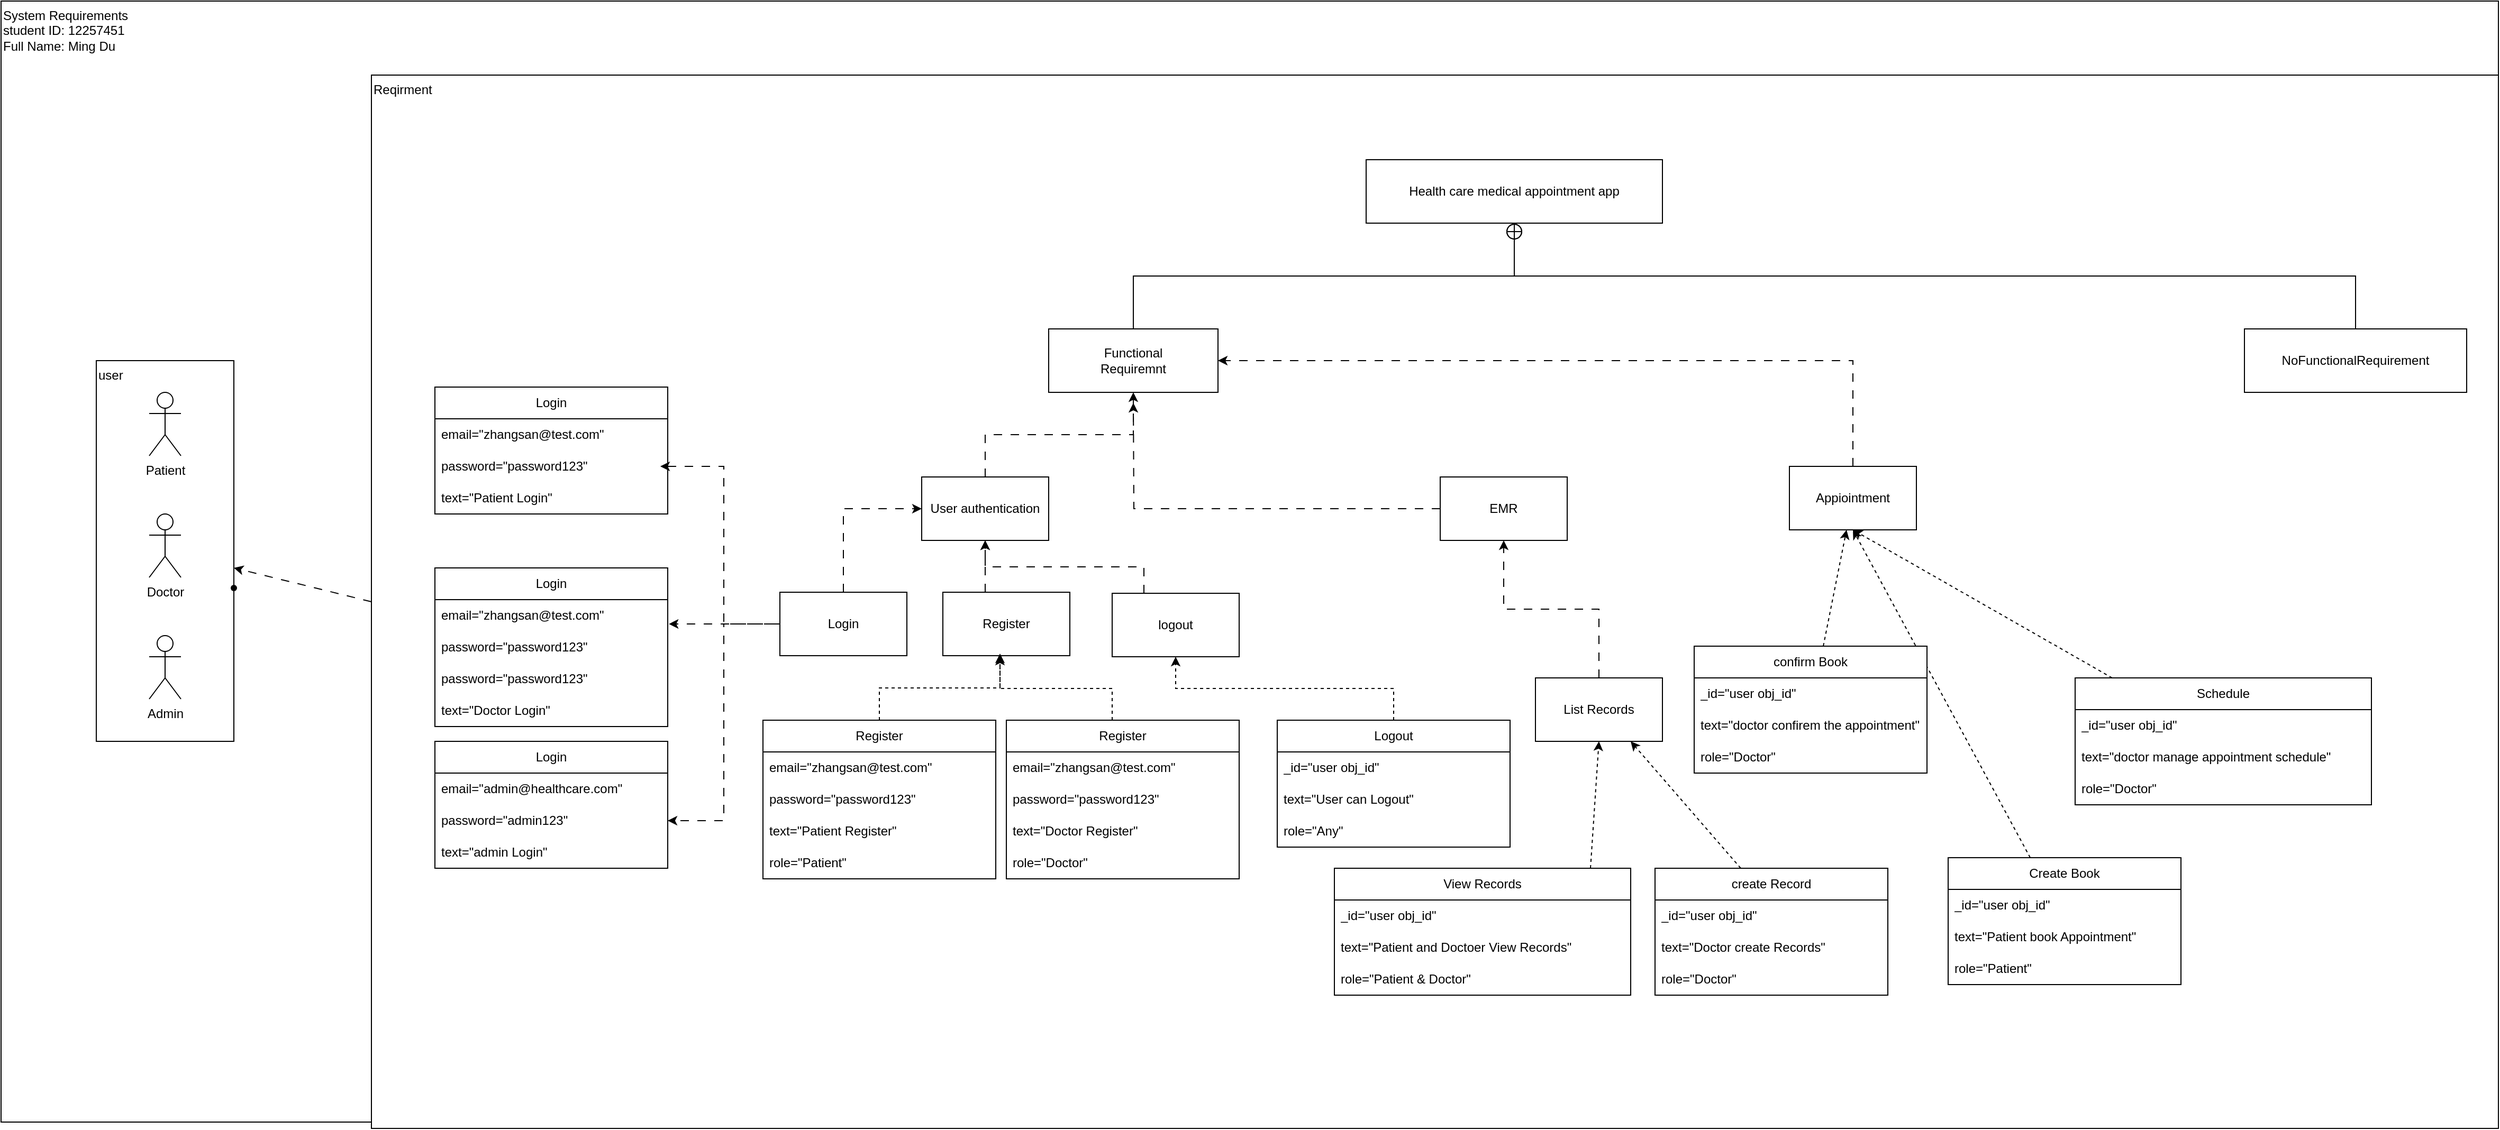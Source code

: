 <mxfile version="28.1.0">
  <diagram name="第 1 页" id="KoxTpMStnMyH8HbiyzHs">
    <mxGraphModel dx="3250" dy="404" grid="1" gridSize="10" guides="1" tooltips="1" connect="1" arrows="1" fold="1" page="1" pageScale="1" pageWidth="827" pageHeight="1169" math="0" shadow="0">
      <root>
        <mxCell id="0" />
        <mxCell id="1" parent="0" />
        <mxCell id="tNenhYJymL2OWkg5pqDK-165" value="" style="group" vertex="1" connectable="0" parent="1">
          <mxGeometry x="-2460" y="20" width="2360" height="1066" as="geometry" />
        </mxCell>
        <mxCell id="tNenhYJymL2OWkg5pqDK-164" value="System Requirements&lt;br&gt;student ID: 12257451&lt;div&gt;Full Name: Ming Du&lt;/div&gt;" style="rounded=0;whiteSpace=wrap;html=1;align=left;verticalAlign=top;" vertex="1" parent="tNenhYJymL2OWkg5pqDK-165">
          <mxGeometry width="2360" height="1060" as="geometry" />
        </mxCell>
        <mxCell id="tNenhYJymL2OWkg5pqDK-162" style="edgeStyle=none;rounded=0;orthogonalLoop=1;jettySize=auto;html=1;exitX=0;exitY=0.5;exitDx=0;exitDy=0;dashed=1;dashPattern=8 8;" edge="1" parent="tNenhYJymL2OWkg5pqDK-165" source="tNenhYJymL2OWkg5pqDK-161" target="tNenhYJymL2OWkg5pqDK-24">
          <mxGeometry relative="1" as="geometry" />
        </mxCell>
        <mxCell id="tNenhYJymL2OWkg5pqDK-161" value="Reqirment" style="rounded=0;whiteSpace=wrap;html=1;align=left;verticalAlign=top;" vertex="1" parent="tNenhYJymL2OWkg5pqDK-165">
          <mxGeometry x="350" y="70" width="2010" height="996" as="geometry" />
        </mxCell>
        <mxCell id="tNenhYJymL2OWkg5pqDK-91" style="edgeStyle=orthogonalEdgeStyle;rounded=0;orthogonalLoop=1;jettySize=auto;html=1;exitX=0.5;exitY=1;exitDx=0;exitDy=0;startArrow=circlePlus;startFill=0;endArrow=none;endFill=0;" edge="1" parent="tNenhYJymL2OWkg5pqDK-165" source="tNenhYJymL2OWkg5pqDK-16" target="tNenhYJymL2OWkg5pqDK-17">
          <mxGeometry relative="1" as="geometry" />
        </mxCell>
        <mxCell id="tNenhYJymL2OWkg5pqDK-92" style="edgeStyle=orthogonalEdgeStyle;rounded=0;orthogonalLoop=1;jettySize=auto;html=1;exitX=0.5;exitY=1;exitDx=0;exitDy=0;entryX=0.5;entryY=0;entryDx=0;entryDy=0;startArrow=circlePlus;startFill=0;endArrow=none;endFill=0;" edge="1" parent="tNenhYJymL2OWkg5pqDK-165" source="tNenhYJymL2OWkg5pqDK-16" target="tNenhYJymL2OWkg5pqDK-18">
          <mxGeometry relative="1" as="geometry" />
        </mxCell>
        <mxCell id="tNenhYJymL2OWkg5pqDK-16" value="Health care medical appointment app" style="rounded=0;whiteSpace=wrap;html=1;" vertex="1" parent="tNenhYJymL2OWkg5pqDK-165">
          <mxGeometry x="1290" y="150" width="280" height="60" as="geometry" />
        </mxCell>
        <mxCell id="tNenhYJymL2OWkg5pqDK-17" value="Functional&lt;br&gt;Requiremnt" style="rounded=0;whiteSpace=wrap;html=1;" vertex="1" parent="tNenhYJymL2OWkg5pqDK-165">
          <mxGeometry x="990" y="310" width="160" height="60" as="geometry" />
        </mxCell>
        <mxCell id="tNenhYJymL2OWkg5pqDK-18" value="NoFunctionalRequirement" style="rounded=0;whiteSpace=wrap;html=1;" vertex="1" parent="tNenhYJymL2OWkg5pqDK-165">
          <mxGeometry x="2120" y="310" width="210" height="60" as="geometry" />
        </mxCell>
        <mxCell id="tNenhYJymL2OWkg5pqDK-93" style="edgeStyle=orthogonalEdgeStyle;rounded=0;orthogonalLoop=1;jettySize=auto;html=1;exitX=0.5;exitY=0;exitDx=0;exitDy=0;entryX=0.5;entryY=1;entryDx=0;entryDy=0;dashed=1;dashPattern=8 8;" edge="1" parent="tNenhYJymL2OWkg5pqDK-165" source="tNenhYJymL2OWkg5pqDK-23" target="tNenhYJymL2OWkg5pqDK-17">
          <mxGeometry relative="1" as="geometry" />
        </mxCell>
        <mxCell id="tNenhYJymL2OWkg5pqDK-23" value="User authentication" style="rounded=0;whiteSpace=wrap;html=1;" vertex="1" parent="tNenhYJymL2OWkg5pqDK-165">
          <mxGeometry x="870" y="450" width="120" height="60" as="geometry" />
        </mxCell>
        <mxCell id="tNenhYJymL2OWkg5pqDK-25" value="" style="group" vertex="1" connectable="0" parent="tNenhYJymL2OWkg5pqDK-165">
          <mxGeometry x="90" y="340" width="140" height="360" as="geometry" />
        </mxCell>
        <mxCell id="tNenhYJymL2OWkg5pqDK-24" value="user" style="rounded=0;whiteSpace=wrap;html=1;align=left;verticalAlign=top;" vertex="1" parent="tNenhYJymL2OWkg5pqDK-25">
          <mxGeometry width="130" height="360" as="geometry" />
        </mxCell>
        <mxCell id="tNenhYJymL2OWkg5pqDK-19" value="Patient" style="shape=umlActor;verticalLabelPosition=bottom;verticalAlign=top;html=1;outlineConnect=0;noLabel=0;" vertex="1" parent="tNenhYJymL2OWkg5pqDK-25">
          <mxGeometry x="50" y="30" width="30" height="60" as="geometry" />
        </mxCell>
        <mxCell id="tNenhYJymL2OWkg5pqDK-20" value="Doctor" style="shape=umlActor;verticalLabelPosition=bottom;verticalAlign=top;html=1;outlineConnect=0;" vertex="1" parent="tNenhYJymL2OWkg5pqDK-25">
          <mxGeometry x="50" y="145" width="30" height="60" as="geometry" />
        </mxCell>
        <mxCell id="tNenhYJymL2OWkg5pqDK-22" value="Admin" style="shape=umlActor;verticalLabelPosition=bottom;verticalAlign=top;html=1;outlineConnect=0;" vertex="1" parent="tNenhYJymL2OWkg5pqDK-25">
          <mxGeometry x="50" y="260" width="30" height="60" as="geometry" />
        </mxCell>
        <mxCell id="tNenhYJymL2OWkg5pqDK-155" value="" style="shape=waypoint;sketch=0;size=6;pointerEvents=1;points=[];fillColor=default;resizable=0;rotatable=0;perimeter=centerPerimeter;snapToPoint=1;fontStyle=0;startSize=30;horizontal=1;" vertex="1" parent="tNenhYJymL2OWkg5pqDK-25">
          <mxGeometry x="120" y="205" width="20" height="20" as="geometry" />
        </mxCell>
        <mxCell id="tNenhYJymL2OWkg5pqDK-82" value="" style="edgeStyle=orthogonalEdgeStyle;rounded=0;orthogonalLoop=1;jettySize=auto;html=1;dashed=1;dashPattern=8 8;" edge="1" parent="tNenhYJymL2OWkg5pqDK-165" source="tNenhYJymL2OWkg5pqDK-26" target="tNenhYJymL2OWkg5pqDK-23">
          <mxGeometry relative="1" as="geometry">
            <Array as="points">
              <mxPoint x="930" y="530" />
              <mxPoint x="930" y="530" />
            </Array>
          </mxGeometry>
        </mxCell>
        <mxCell id="tNenhYJymL2OWkg5pqDK-26" value="Register" style="rounded=0;whiteSpace=wrap;html=1;" vertex="1" parent="tNenhYJymL2OWkg5pqDK-165">
          <mxGeometry x="890" y="559" width="120" height="60" as="geometry" />
        </mxCell>
        <mxCell id="tNenhYJymL2OWkg5pqDK-57" style="edgeStyle=orthogonalEdgeStyle;rounded=0;orthogonalLoop=1;jettySize=auto;html=1;entryX=1.005;entryY=0.767;entryDx=0;entryDy=0;entryPerimeter=0;dashed=1;dashPattern=8 8;" edge="1" parent="tNenhYJymL2OWkg5pqDK-165" source="tNenhYJymL2OWkg5pqDK-27" target="tNenhYJymL2OWkg5pqDK-43">
          <mxGeometry relative="1" as="geometry">
            <mxPoint x="650" y="589" as="targetPoint" />
          </mxGeometry>
        </mxCell>
        <mxCell id="tNenhYJymL2OWkg5pqDK-58" style="edgeStyle=orthogonalEdgeStyle;rounded=0;orthogonalLoop=1;jettySize=auto;html=1;exitX=0;exitY=0.5;exitDx=0;exitDy=0;entryX=1;entryY=0.5;entryDx=0;entryDy=0;dashed=1;dashPattern=8 8;" edge="1" parent="tNenhYJymL2OWkg5pqDK-165" source="tNenhYJymL2OWkg5pqDK-27" target="tNenhYJymL2OWkg5pqDK-40">
          <mxGeometry relative="1" as="geometry">
            <mxPoint x="720" y="620" as="targetPoint" />
          </mxGeometry>
        </mxCell>
        <mxCell id="tNenhYJymL2OWkg5pqDK-59" style="edgeStyle=orthogonalEdgeStyle;rounded=0;orthogonalLoop=1;jettySize=auto;html=1;entryX=1;entryY=0.5;entryDx=0;entryDy=0;dashed=1;dashPattern=8 8;" edge="1" parent="tNenhYJymL2OWkg5pqDK-165">
          <mxGeometry relative="1" as="geometry">
            <mxPoint x="623" y="440" as="targetPoint" />
            <mxPoint x="729" y="589" as="sourcePoint" />
            <Array as="points">
              <mxPoint x="683" y="589" />
              <mxPoint x="683" y="440" />
            </Array>
          </mxGeometry>
        </mxCell>
        <mxCell id="tNenhYJymL2OWkg5pqDK-84" style="edgeStyle=orthogonalEdgeStyle;rounded=0;orthogonalLoop=1;jettySize=auto;html=1;entryX=0;entryY=0.5;entryDx=0;entryDy=0;exitX=0.5;exitY=0;exitDx=0;exitDy=0;dashed=1;dashPattern=8 8;" edge="1" parent="tNenhYJymL2OWkg5pqDK-165" source="tNenhYJymL2OWkg5pqDK-27" target="tNenhYJymL2OWkg5pqDK-23">
          <mxGeometry relative="1" as="geometry">
            <Array as="points">
              <mxPoint x="796" y="480" />
            </Array>
          </mxGeometry>
        </mxCell>
        <mxCell id="tNenhYJymL2OWkg5pqDK-27" value="Login" style="rounded=0;whiteSpace=wrap;html=1;" vertex="1" parent="tNenhYJymL2OWkg5pqDK-165">
          <mxGeometry x="736" y="559" width="120" height="60" as="geometry" />
        </mxCell>
        <mxCell id="tNenhYJymL2OWkg5pqDK-88" style="edgeStyle=orthogonalEdgeStyle;rounded=0;orthogonalLoop=1;jettySize=auto;html=1;entryX=0.5;entryY=1;entryDx=0;entryDy=0;dashed=1;dashPattern=8 8;" edge="1" parent="tNenhYJymL2OWkg5pqDK-165" source="tNenhYJymL2OWkg5pqDK-29" target="tNenhYJymL2OWkg5pqDK-35">
          <mxGeometry relative="1" as="geometry">
            <mxPoint x="1260" y="510" as="targetPoint" />
          </mxGeometry>
        </mxCell>
        <mxCell id="tNenhYJymL2OWkg5pqDK-29" value="List Records" style="rounded=0;whiteSpace=wrap;html=1;" vertex="1" parent="tNenhYJymL2OWkg5pqDK-165">
          <mxGeometry x="1450" y="640" width="120" height="60" as="geometry" />
        </mxCell>
        <mxCell id="tNenhYJymL2OWkg5pqDK-86" style="edgeStyle=orthogonalEdgeStyle;rounded=0;orthogonalLoop=1;jettySize=auto;html=1;exitX=0.25;exitY=0;exitDx=0;exitDy=0;entryX=0.5;entryY=1;entryDx=0;entryDy=0;dashed=1;dashPattern=8 8;" edge="1" parent="tNenhYJymL2OWkg5pqDK-165" source="tNenhYJymL2OWkg5pqDK-30" target="tNenhYJymL2OWkg5pqDK-23">
          <mxGeometry relative="1" as="geometry" />
        </mxCell>
        <mxCell id="tNenhYJymL2OWkg5pqDK-30" value="logout" style="rounded=0;whiteSpace=wrap;html=1;" vertex="1" parent="tNenhYJymL2OWkg5pqDK-165">
          <mxGeometry x="1050" y="560" width="120" height="60" as="geometry" />
        </mxCell>
        <mxCell id="tNenhYJymL2OWkg5pqDK-31" value="Login" style="swimlane;fontStyle=0;childLayout=stackLayout;horizontal=1;startSize=30;horizontalStack=0;resizeParent=1;resizeParentMax=0;resizeLast=0;collapsible=1;marginBottom=0;whiteSpace=wrap;html=1;" vertex="1" parent="tNenhYJymL2OWkg5pqDK-165">
          <mxGeometry x="410" y="365" width="220" height="120" as="geometry" />
        </mxCell>
        <mxCell id="tNenhYJymL2OWkg5pqDK-32" value="email=&quot;zhangsan@test.com&quot;" style="text;strokeColor=none;fillColor=none;align=left;verticalAlign=middle;spacingLeft=4;spacingRight=4;overflow=hidden;points=[[0,0.5],[1,0.5]];portConstraint=eastwest;rotatable=0;whiteSpace=wrap;html=1;" vertex="1" parent="tNenhYJymL2OWkg5pqDK-31">
          <mxGeometry y="30" width="220" height="30" as="geometry" />
        </mxCell>
        <mxCell id="tNenhYJymL2OWkg5pqDK-49" value="password=&quot;password123&quot;" style="text;strokeColor=none;fillColor=none;align=left;verticalAlign=middle;spacingLeft=4;spacingRight=4;overflow=hidden;points=[[0,0.5],[1,0.5]];portConstraint=eastwest;rotatable=0;whiteSpace=wrap;html=1;" vertex="1" parent="tNenhYJymL2OWkg5pqDK-31">
          <mxGeometry y="60" width="220" height="30" as="geometry" />
        </mxCell>
        <mxCell id="tNenhYJymL2OWkg5pqDK-34" value="text=&quot;Patient Login&quot;" style="text;strokeColor=none;fillColor=none;align=left;verticalAlign=middle;spacingLeft=4;spacingRight=4;overflow=hidden;points=[[0,0.5],[1,0.5]];portConstraint=eastwest;rotatable=0;whiteSpace=wrap;html=1;" vertex="1" parent="tNenhYJymL2OWkg5pqDK-31">
          <mxGeometry y="90" width="220" height="30" as="geometry" />
        </mxCell>
        <mxCell id="tNenhYJymL2OWkg5pqDK-94" style="edgeStyle=orthogonalEdgeStyle;rounded=0;orthogonalLoop=1;jettySize=auto;html=1;dashed=1;dashPattern=8 8;" edge="1" parent="tNenhYJymL2OWkg5pqDK-165" source="tNenhYJymL2OWkg5pqDK-35">
          <mxGeometry relative="1" as="geometry">
            <mxPoint x="1070" y="380" as="targetPoint" />
          </mxGeometry>
        </mxCell>
        <mxCell id="tNenhYJymL2OWkg5pqDK-35" value="EMR" style="rounded=0;whiteSpace=wrap;html=1;" vertex="1" parent="tNenhYJymL2OWkg5pqDK-165">
          <mxGeometry x="1360" y="450" width="120" height="60" as="geometry" />
        </mxCell>
        <mxCell id="tNenhYJymL2OWkg5pqDK-101" style="edgeStyle=orthogonalEdgeStyle;rounded=0;orthogonalLoop=1;jettySize=auto;html=1;entryX=1;entryY=0.5;entryDx=0;entryDy=0;dashed=1;dashPattern=8 8;" edge="1" parent="tNenhYJymL2OWkg5pqDK-165" source="tNenhYJymL2OWkg5pqDK-36" target="tNenhYJymL2OWkg5pqDK-17">
          <mxGeometry relative="1" as="geometry">
            <Array as="points">
              <mxPoint x="1750" y="340" />
            </Array>
          </mxGeometry>
        </mxCell>
        <mxCell id="tNenhYJymL2OWkg5pqDK-36" value="Appiointment" style="rounded=0;whiteSpace=wrap;html=1;" vertex="1" parent="tNenhYJymL2OWkg5pqDK-165">
          <mxGeometry x="1690" y="440" width="120" height="60" as="geometry" />
        </mxCell>
        <mxCell id="tNenhYJymL2OWkg5pqDK-38" value="Login" style="swimlane;fontStyle=0;childLayout=stackLayout;horizontal=1;startSize=30;horizontalStack=0;resizeParent=1;resizeParentMax=0;resizeLast=0;collapsible=1;marginBottom=0;whiteSpace=wrap;html=1;" vertex="1" parent="tNenhYJymL2OWkg5pqDK-165">
          <mxGeometry x="410" y="700" width="220" height="120" as="geometry" />
        </mxCell>
        <mxCell id="tNenhYJymL2OWkg5pqDK-39" value="email=&quot;admin@healthcare.com&quot;" style="text;strokeColor=none;fillColor=none;align=left;verticalAlign=middle;spacingLeft=4;spacingRight=4;overflow=hidden;points=[[0,0.5],[1,0.5]];portConstraint=eastwest;rotatable=0;whiteSpace=wrap;html=1;" vertex="1" parent="tNenhYJymL2OWkg5pqDK-38">
          <mxGeometry y="30" width="220" height="30" as="geometry" />
        </mxCell>
        <mxCell id="tNenhYJymL2OWkg5pqDK-40" value="password=&quot;admin123&quot;" style="text;strokeColor=none;fillColor=none;align=left;verticalAlign=middle;spacingLeft=4;spacingRight=4;overflow=hidden;points=[[0,0.5],[1,0.5]];portConstraint=eastwest;rotatable=0;whiteSpace=wrap;html=1;" vertex="1" parent="tNenhYJymL2OWkg5pqDK-38">
          <mxGeometry y="60" width="220" height="30" as="geometry" />
        </mxCell>
        <mxCell id="tNenhYJymL2OWkg5pqDK-41" value="text=&quot;admin Login&quot;" style="text;strokeColor=none;fillColor=none;align=left;verticalAlign=middle;spacingLeft=4;spacingRight=4;overflow=hidden;points=[[0,0.5],[1,0.5]];portConstraint=eastwest;rotatable=0;whiteSpace=wrap;html=1;" vertex="1" parent="tNenhYJymL2OWkg5pqDK-38">
          <mxGeometry y="90" width="220" height="30" as="geometry" />
        </mxCell>
        <mxCell id="tNenhYJymL2OWkg5pqDK-42" value="Login" style="swimlane;fontStyle=0;childLayout=stackLayout;horizontal=1;startSize=30;horizontalStack=0;resizeParent=1;resizeParentMax=0;resizeLast=0;collapsible=1;marginBottom=0;whiteSpace=wrap;html=1;" vertex="1" parent="tNenhYJymL2OWkg5pqDK-165">
          <mxGeometry x="410" y="536" width="220" height="150" as="geometry" />
        </mxCell>
        <mxCell id="tNenhYJymL2OWkg5pqDK-43" value="email=&quot;zhangsan@test.com&quot;" style="text;strokeColor=none;fillColor=none;align=left;verticalAlign=middle;spacingLeft=4;spacingRight=4;overflow=hidden;points=[[0,0.5],[1,0.5]];portConstraint=eastwest;rotatable=0;whiteSpace=wrap;html=1;" vertex="1" parent="tNenhYJymL2OWkg5pqDK-42">
          <mxGeometry y="30" width="220" height="30" as="geometry" />
        </mxCell>
        <mxCell id="tNenhYJymL2OWkg5pqDK-151" value="password=&quot;password123&quot;" style="text;strokeColor=none;fillColor=none;align=left;verticalAlign=middle;spacingLeft=4;spacingRight=4;overflow=hidden;points=[[0,0.5],[1,0.5]];portConstraint=eastwest;rotatable=0;whiteSpace=wrap;html=1;" vertex="1" parent="tNenhYJymL2OWkg5pqDK-42">
          <mxGeometry y="60" width="220" height="30" as="geometry" />
        </mxCell>
        <mxCell id="tNenhYJymL2OWkg5pqDK-44" value="password=&quot;password123&quot;" style="text;strokeColor=none;fillColor=none;align=left;verticalAlign=middle;spacingLeft=4;spacingRight=4;overflow=hidden;points=[[0,0.5],[1,0.5]];portConstraint=eastwest;rotatable=0;whiteSpace=wrap;html=1;" vertex="1" parent="tNenhYJymL2OWkg5pqDK-42">
          <mxGeometry y="90" width="220" height="30" as="geometry" />
        </mxCell>
        <mxCell id="tNenhYJymL2OWkg5pqDK-45" value="text=&quot;Doctor Login&quot;" style="text;strokeColor=none;fillColor=none;align=left;verticalAlign=middle;spacingLeft=4;spacingRight=4;overflow=hidden;points=[[0,0.5],[1,0.5]];portConstraint=eastwest;rotatable=0;whiteSpace=wrap;html=1;" vertex="1" parent="tNenhYJymL2OWkg5pqDK-42">
          <mxGeometry y="120" width="220" height="30" as="geometry" />
        </mxCell>
        <mxCell id="tNenhYJymL2OWkg5pqDK-65" value="Register" style="swimlane;fontStyle=0;childLayout=stackLayout;horizontal=1;startSize=30;horizontalStack=0;resizeParent=1;resizeParentMax=0;resizeLast=0;collapsible=1;marginBottom=0;whiteSpace=wrap;html=1;" vertex="1" parent="tNenhYJymL2OWkg5pqDK-165">
          <mxGeometry x="950" y="680" width="220" height="150" as="geometry" />
        </mxCell>
        <mxCell id="tNenhYJymL2OWkg5pqDK-66" value="email=&quot;zhangsan@test.com&quot;" style="text;strokeColor=none;fillColor=none;align=left;verticalAlign=middle;spacingLeft=4;spacingRight=4;overflow=hidden;points=[[0,0.5],[1,0.5]];portConstraint=eastwest;rotatable=0;whiteSpace=wrap;html=1;" vertex="1" parent="tNenhYJymL2OWkg5pqDK-65">
          <mxGeometry y="30" width="220" height="30" as="geometry" />
        </mxCell>
        <mxCell id="tNenhYJymL2OWkg5pqDK-67" value="password=&quot;password123&quot;" style="text;strokeColor=none;fillColor=none;align=left;verticalAlign=middle;spacingLeft=4;spacingRight=4;overflow=hidden;points=[[0,0.5],[1,0.5]];portConstraint=eastwest;rotatable=0;whiteSpace=wrap;html=1;" vertex="1" parent="tNenhYJymL2OWkg5pqDK-65">
          <mxGeometry y="60" width="220" height="30" as="geometry" />
        </mxCell>
        <mxCell id="tNenhYJymL2OWkg5pqDK-68" value="text=&quot;Doctor&amp;nbsp;&lt;span style=&quot;text-align: center;&quot;&gt;Register&lt;/span&gt;&quot;" style="text;strokeColor=none;fillColor=none;align=left;verticalAlign=middle;spacingLeft=4;spacingRight=4;overflow=hidden;points=[[0,0.5],[1,0.5]];portConstraint=eastwest;rotatable=0;whiteSpace=wrap;html=1;" vertex="1" parent="tNenhYJymL2OWkg5pqDK-65">
          <mxGeometry y="90" width="220" height="30" as="geometry" />
        </mxCell>
        <mxCell id="tNenhYJymL2OWkg5pqDK-75" value="role=&quot;Doctor&quot;" style="text;strokeColor=none;fillColor=none;align=left;verticalAlign=middle;spacingLeft=4;spacingRight=4;overflow=hidden;points=[[0,0.5],[1,0.5]];portConstraint=eastwest;rotatable=0;whiteSpace=wrap;html=1;" vertex="1" parent="tNenhYJymL2OWkg5pqDK-65">
          <mxGeometry y="120" width="220" height="30" as="geometry" />
        </mxCell>
        <mxCell id="tNenhYJymL2OWkg5pqDK-69" value="Register" style="swimlane;fontStyle=0;childLayout=stackLayout;horizontal=1;startSize=30;horizontalStack=0;resizeParent=1;resizeParentMax=0;resizeLast=0;collapsible=1;marginBottom=0;whiteSpace=wrap;html=1;" vertex="1" parent="tNenhYJymL2OWkg5pqDK-165">
          <mxGeometry x="720" y="680" width="220" height="150" as="geometry" />
        </mxCell>
        <mxCell id="tNenhYJymL2OWkg5pqDK-70" value="email=&quot;zhangsan@test.com&quot;" style="text;strokeColor=none;fillColor=none;align=left;verticalAlign=middle;spacingLeft=4;spacingRight=4;overflow=hidden;points=[[0,0.5],[1,0.5]];portConstraint=eastwest;rotatable=0;whiteSpace=wrap;html=1;" vertex="1" parent="tNenhYJymL2OWkg5pqDK-69">
          <mxGeometry y="30" width="220" height="30" as="geometry" />
        </mxCell>
        <mxCell id="tNenhYJymL2OWkg5pqDK-71" value="password=&quot;password123&quot;" style="text;strokeColor=none;fillColor=none;align=left;verticalAlign=middle;spacingLeft=4;spacingRight=4;overflow=hidden;points=[[0,0.5],[1,0.5]];portConstraint=eastwest;rotatable=0;whiteSpace=wrap;html=1;" vertex="1" parent="tNenhYJymL2OWkg5pqDK-69">
          <mxGeometry y="60" width="220" height="30" as="geometry" />
        </mxCell>
        <mxCell id="tNenhYJymL2OWkg5pqDK-72" value="text=&quot;Patient&amp;nbsp;&lt;span style=&quot;text-align: center;&quot;&gt;Register&lt;/span&gt;&quot;" style="text;strokeColor=none;fillColor=none;align=left;verticalAlign=middle;spacingLeft=4;spacingRight=4;overflow=hidden;points=[[0,0.5],[1,0.5]];portConstraint=eastwest;rotatable=0;whiteSpace=wrap;html=1;" vertex="1" parent="tNenhYJymL2OWkg5pqDK-69">
          <mxGeometry y="90" width="220" height="30" as="geometry" />
        </mxCell>
        <mxCell id="tNenhYJymL2OWkg5pqDK-74" value="role=&quot;Patient&quot;" style="text;strokeColor=none;fillColor=none;align=left;verticalAlign=middle;spacingLeft=4;spacingRight=4;overflow=hidden;points=[[0,0.5],[1,0.5]];portConstraint=eastwest;rotatable=0;whiteSpace=wrap;html=1;" vertex="1" parent="tNenhYJymL2OWkg5pqDK-69">
          <mxGeometry y="120" width="220" height="30" as="geometry" />
        </mxCell>
        <mxCell id="tNenhYJymL2OWkg5pqDK-76" style="edgeStyle=orthogonalEdgeStyle;rounded=0;orthogonalLoop=1;jettySize=auto;html=1;entryX=0.45;entryY=1;entryDx=0;entryDy=0;entryPerimeter=0;dashed=1;" edge="1" parent="tNenhYJymL2OWkg5pqDK-165" source="tNenhYJymL2OWkg5pqDK-69" target="tNenhYJymL2OWkg5pqDK-26">
          <mxGeometry relative="1" as="geometry" />
        </mxCell>
        <mxCell id="tNenhYJymL2OWkg5pqDK-80" style="edgeStyle=orthogonalEdgeStyle;rounded=0;orthogonalLoop=1;jettySize=auto;html=1;entryX=0.45;entryY=0.967;entryDx=0;entryDy=0;entryPerimeter=0;dashed=1;" edge="1" parent="tNenhYJymL2OWkg5pqDK-165" source="tNenhYJymL2OWkg5pqDK-65" target="tNenhYJymL2OWkg5pqDK-26">
          <mxGeometry relative="1" as="geometry">
            <Array as="points">
              <mxPoint x="1050" y="650" />
              <mxPoint x="944" y="650" />
            </Array>
          </mxGeometry>
        </mxCell>
        <mxCell id="tNenhYJymL2OWkg5pqDK-112" style="edgeStyle=orthogonalEdgeStyle;rounded=0;orthogonalLoop=1;jettySize=auto;html=1;entryX=0.5;entryY=1;entryDx=0;entryDy=0;dashed=1;" edge="1" parent="tNenhYJymL2OWkg5pqDK-165" source="tNenhYJymL2OWkg5pqDK-107" target="tNenhYJymL2OWkg5pqDK-30">
          <mxGeometry relative="1" as="geometry">
            <Array as="points">
              <mxPoint x="1316" y="650" />
              <mxPoint x="1110" y="650" />
            </Array>
          </mxGeometry>
        </mxCell>
        <mxCell id="tNenhYJymL2OWkg5pqDK-107" value="Logout" style="swimlane;fontStyle=0;childLayout=stackLayout;horizontal=1;startSize=30;horizontalStack=0;resizeParent=1;resizeParentMax=0;resizeLast=0;collapsible=1;marginBottom=0;whiteSpace=wrap;html=1;" vertex="1" parent="tNenhYJymL2OWkg5pqDK-165">
          <mxGeometry x="1206" y="680" width="220" height="120" as="geometry" />
        </mxCell>
        <mxCell id="tNenhYJymL2OWkg5pqDK-108" value="_id=&quot;user obj_id&quot;" style="text;strokeColor=none;fillColor=none;align=left;verticalAlign=middle;spacingLeft=4;spacingRight=4;overflow=hidden;points=[[0,0.5],[1,0.5]];portConstraint=eastwest;rotatable=0;whiteSpace=wrap;html=1;" vertex="1" parent="tNenhYJymL2OWkg5pqDK-107">
          <mxGeometry y="30" width="220" height="30" as="geometry" />
        </mxCell>
        <mxCell id="tNenhYJymL2OWkg5pqDK-110" value="&lt;div style=&quot;text-align: center;&quot;&gt;&lt;span style=&quot;background-color: transparent; color: light-dark(rgb(0, 0, 0), rgb(255, 255, 255));&quot;&gt;text=&quot;User can Logout&lt;/span&gt;&lt;span style=&quot;background-color: transparent; color: light-dark(rgb(0, 0, 0), rgb(255, 255, 255));&quot;&gt;&quot;&lt;/span&gt;&lt;/div&gt;" style="text;strokeColor=none;fillColor=none;align=left;verticalAlign=middle;spacingLeft=4;spacingRight=4;overflow=hidden;points=[[0,0.5],[1,0.5]];portConstraint=eastwest;rotatable=0;whiteSpace=wrap;html=1;" vertex="1" parent="tNenhYJymL2OWkg5pqDK-107">
          <mxGeometry y="60" width="220" height="30" as="geometry" />
        </mxCell>
        <mxCell id="tNenhYJymL2OWkg5pqDK-111" value="role=&quot;Any&quot;" style="text;strokeColor=none;fillColor=none;align=left;verticalAlign=middle;spacingLeft=4;spacingRight=4;overflow=hidden;points=[[0,0.5],[1,0.5]];portConstraint=eastwest;rotatable=0;whiteSpace=wrap;html=1;" vertex="1" parent="tNenhYJymL2OWkg5pqDK-107">
          <mxGeometry y="90" width="220" height="30" as="geometry" />
        </mxCell>
        <mxCell id="tNenhYJymL2OWkg5pqDK-119" style="rounded=0;orthogonalLoop=1;jettySize=auto;html=1;entryX=0.5;entryY=1;entryDx=0;entryDy=0;dashed=1;" edge="1" parent="tNenhYJymL2OWkg5pqDK-165" target="tNenhYJymL2OWkg5pqDK-29">
          <mxGeometry relative="1" as="geometry">
            <mxPoint x="1502" y="820" as="sourcePoint" />
          </mxGeometry>
        </mxCell>
        <mxCell id="tNenhYJymL2OWkg5pqDK-118" style="rounded=0;orthogonalLoop=1;jettySize=auto;html=1;entryX=0.75;entryY=1;entryDx=0;entryDy=0;dashed=1;" edge="1" parent="tNenhYJymL2OWkg5pqDK-165" target="tNenhYJymL2OWkg5pqDK-29">
          <mxGeometry relative="1" as="geometry">
            <mxPoint x="1644" y="820" as="sourcePoint" />
          </mxGeometry>
        </mxCell>
        <mxCell id="tNenhYJymL2OWkg5pqDK-120" value="View Records" style="swimlane;fontStyle=0;childLayout=stackLayout;horizontal=1;startSize=30;horizontalStack=0;resizeParent=1;resizeParentMax=0;resizeLast=0;collapsible=1;marginBottom=0;whiteSpace=wrap;html=1;" vertex="1" parent="tNenhYJymL2OWkg5pqDK-165">
          <mxGeometry x="1260" y="820" width="280" height="120" as="geometry" />
        </mxCell>
        <mxCell id="tNenhYJymL2OWkg5pqDK-121" value="_id=&quot;user obj_id&quot;" style="text;strokeColor=none;fillColor=none;align=left;verticalAlign=middle;spacingLeft=4;spacingRight=4;overflow=hidden;points=[[0,0.5],[1,0.5]];portConstraint=eastwest;rotatable=0;whiteSpace=wrap;html=1;" vertex="1" parent="tNenhYJymL2OWkg5pqDK-120">
          <mxGeometry y="30" width="280" height="30" as="geometry" />
        </mxCell>
        <mxCell id="tNenhYJymL2OWkg5pqDK-122" value="&lt;div style=&quot;text-align: center;&quot;&gt;&lt;span style=&quot;background-color: transparent; color: light-dark(rgb(0, 0, 0), rgb(255, 255, 255));&quot;&gt;text=&quot;Patient and Doctoer View Records&lt;/span&gt;&lt;span style=&quot;background-color: transparent; color: light-dark(rgb(0, 0, 0), rgb(255, 255, 255));&quot;&gt;&quot;&lt;/span&gt;&lt;/div&gt;" style="text;strokeColor=none;fillColor=none;align=left;verticalAlign=middle;spacingLeft=4;spacingRight=4;overflow=hidden;points=[[0,0.5],[1,0.5]];portConstraint=eastwest;rotatable=0;whiteSpace=wrap;html=1;" vertex="1" parent="tNenhYJymL2OWkg5pqDK-120">
          <mxGeometry y="60" width="280" height="30" as="geometry" />
        </mxCell>
        <mxCell id="tNenhYJymL2OWkg5pqDK-123" value="role=&quot;Patient &amp;amp; Doctor&quot;" style="text;strokeColor=none;fillColor=none;align=left;verticalAlign=middle;spacingLeft=4;spacingRight=4;overflow=hidden;points=[[0,0.5],[1,0.5]];portConstraint=eastwest;rotatable=0;whiteSpace=wrap;html=1;" vertex="1" parent="tNenhYJymL2OWkg5pqDK-120">
          <mxGeometry y="90" width="280" height="30" as="geometry" />
        </mxCell>
        <mxCell id="tNenhYJymL2OWkg5pqDK-124" value="create Record" style="swimlane;fontStyle=0;childLayout=stackLayout;horizontal=1;startSize=30;horizontalStack=0;resizeParent=1;resizeParentMax=0;resizeLast=0;collapsible=1;marginBottom=0;whiteSpace=wrap;html=1;" vertex="1" parent="tNenhYJymL2OWkg5pqDK-165">
          <mxGeometry x="1563" y="820" width="220" height="120" as="geometry" />
        </mxCell>
        <mxCell id="tNenhYJymL2OWkg5pqDK-125" value="_id=&quot;user obj_id&quot;" style="text;strokeColor=none;fillColor=none;align=left;verticalAlign=middle;spacingLeft=4;spacingRight=4;overflow=hidden;points=[[0,0.5],[1,0.5]];portConstraint=eastwest;rotatable=0;whiteSpace=wrap;html=1;" vertex="1" parent="tNenhYJymL2OWkg5pqDK-124">
          <mxGeometry y="30" width="220" height="30" as="geometry" />
        </mxCell>
        <mxCell id="tNenhYJymL2OWkg5pqDK-126" value="&lt;div style=&quot;text-align: center;&quot;&gt;&lt;span style=&quot;background-color: transparent; color: light-dark(rgb(0, 0, 0), rgb(255, 255, 255));&quot;&gt;text=&quot;Doctor create Records&lt;/span&gt;&lt;span style=&quot;background-color: transparent; color: light-dark(rgb(0, 0, 0), rgb(255, 255, 255));&quot;&gt;&quot;&lt;/span&gt;&lt;/div&gt;" style="text;strokeColor=none;fillColor=none;align=left;verticalAlign=middle;spacingLeft=4;spacingRight=4;overflow=hidden;points=[[0,0.5],[1,0.5]];portConstraint=eastwest;rotatable=0;whiteSpace=wrap;html=1;" vertex="1" parent="tNenhYJymL2OWkg5pqDK-124">
          <mxGeometry y="60" width="220" height="30" as="geometry" />
        </mxCell>
        <mxCell id="tNenhYJymL2OWkg5pqDK-127" value="role=&quot;Doctor&quot;" style="text;strokeColor=none;fillColor=none;align=left;verticalAlign=middle;spacingLeft=4;spacingRight=4;overflow=hidden;points=[[0,0.5],[1,0.5]];portConstraint=eastwest;rotatable=0;whiteSpace=wrap;html=1;" vertex="1" parent="tNenhYJymL2OWkg5pqDK-124">
          <mxGeometry y="90" width="220" height="30" as="geometry" />
        </mxCell>
        <mxCell id="tNenhYJymL2OWkg5pqDK-138" style="rounded=0;orthogonalLoop=1;jettySize=auto;html=1;dashed=1;" edge="1" parent="tNenhYJymL2OWkg5pqDK-165" source="tNenhYJymL2OWkg5pqDK-129">
          <mxGeometry relative="1" as="geometry">
            <mxPoint x="1750" y="500" as="targetPoint" />
          </mxGeometry>
        </mxCell>
        <mxCell id="tNenhYJymL2OWkg5pqDK-129" value="Create Book" style="swimlane;fontStyle=0;childLayout=stackLayout;horizontal=1;startSize=30;horizontalStack=0;resizeParent=1;resizeParentMax=0;resizeLast=0;collapsible=1;marginBottom=0;whiteSpace=wrap;html=1;" vertex="1" parent="tNenhYJymL2OWkg5pqDK-165">
          <mxGeometry x="1840" y="810" width="220" height="120" as="geometry" />
        </mxCell>
        <mxCell id="tNenhYJymL2OWkg5pqDK-130" value="_id=&quot;user obj_id&quot;" style="text;strokeColor=none;fillColor=none;align=left;verticalAlign=middle;spacingLeft=4;spacingRight=4;overflow=hidden;points=[[0,0.5],[1,0.5]];portConstraint=eastwest;rotatable=0;whiteSpace=wrap;html=1;" vertex="1" parent="tNenhYJymL2OWkg5pqDK-129">
          <mxGeometry y="30" width="220" height="30" as="geometry" />
        </mxCell>
        <mxCell id="tNenhYJymL2OWkg5pqDK-131" value="&lt;div style=&quot;text-align: center;&quot;&gt;&lt;span style=&quot;background-color: transparent; color: light-dark(rgb(0, 0, 0), rgb(255, 255, 255));&quot;&gt;text=&quot;Patient book Appointment&lt;/span&gt;&lt;span style=&quot;background-color: transparent; color: light-dark(rgb(0, 0, 0), rgb(255, 255, 255));&quot;&gt;&quot;&lt;/span&gt;&lt;/div&gt;" style="text;strokeColor=none;fillColor=none;align=left;verticalAlign=middle;spacingLeft=4;spacingRight=4;overflow=hidden;points=[[0,0.5],[1,0.5]];portConstraint=eastwest;rotatable=0;whiteSpace=wrap;html=1;" vertex="1" parent="tNenhYJymL2OWkg5pqDK-129">
          <mxGeometry y="60" width="220" height="30" as="geometry" />
        </mxCell>
        <mxCell id="tNenhYJymL2OWkg5pqDK-132" value="role=&quot;Patient&quot;" style="text;strokeColor=none;fillColor=none;align=left;verticalAlign=middle;spacingLeft=4;spacingRight=4;overflow=hidden;points=[[0,0.5],[1,0.5]];portConstraint=eastwest;rotatable=0;whiteSpace=wrap;html=1;" vertex="1" parent="tNenhYJymL2OWkg5pqDK-129">
          <mxGeometry y="90" width="220" height="30" as="geometry" />
        </mxCell>
        <mxCell id="tNenhYJymL2OWkg5pqDK-148" value="" style="rounded=0;orthogonalLoop=1;jettySize=auto;html=1;dashed=1;" edge="1" parent="tNenhYJymL2OWkg5pqDK-165" source="tNenhYJymL2OWkg5pqDK-139" target="tNenhYJymL2OWkg5pqDK-36">
          <mxGeometry relative="1" as="geometry" />
        </mxCell>
        <mxCell id="tNenhYJymL2OWkg5pqDK-139" value="confirm Book" style="swimlane;fontStyle=0;childLayout=stackLayout;horizontal=1;startSize=30;horizontalStack=0;resizeParent=1;resizeParentMax=0;resizeLast=0;collapsible=1;marginBottom=0;whiteSpace=wrap;html=1;" vertex="1" parent="tNenhYJymL2OWkg5pqDK-165">
          <mxGeometry x="1600" y="610" width="220" height="120" as="geometry" />
        </mxCell>
        <mxCell id="tNenhYJymL2OWkg5pqDK-140" value="_id=&quot;user obj_id&quot;" style="text;strokeColor=none;fillColor=none;align=left;verticalAlign=middle;spacingLeft=4;spacingRight=4;overflow=hidden;points=[[0,0.5],[1,0.5]];portConstraint=eastwest;rotatable=0;whiteSpace=wrap;html=1;" vertex="1" parent="tNenhYJymL2OWkg5pqDK-139">
          <mxGeometry y="30" width="220" height="30" as="geometry" />
        </mxCell>
        <mxCell id="tNenhYJymL2OWkg5pqDK-141" value="&lt;div style=&quot;text-align: center;&quot;&gt;&lt;span style=&quot;background-color: transparent; color: light-dark(rgb(0, 0, 0), rgb(255, 255, 255));&quot;&gt;text=&quot;doctor confirem the appointment&lt;/span&gt;&lt;span style=&quot;background-color: transparent; color: light-dark(rgb(0, 0, 0), rgb(255, 255, 255));&quot;&gt;&quot;&lt;/span&gt;&lt;/div&gt;" style="text;strokeColor=none;fillColor=none;align=left;verticalAlign=middle;spacingLeft=4;spacingRight=4;overflow=hidden;points=[[0,0.5],[1,0.5]];portConstraint=eastwest;rotatable=0;whiteSpace=wrap;html=1;" vertex="1" parent="tNenhYJymL2OWkg5pqDK-139">
          <mxGeometry y="60" width="220" height="30" as="geometry" />
        </mxCell>
        <mxCell id="tNenhYJymL2OWkg5pqDK-142" value="role=&quot;Doctor&quot;" style="text;strokeColor=none;fillColor=none;align=left;verticalAlign=middle;spacingLeft=4;spacingRight=4;overflow=hidden;points=[[0,0.5],[1,0.5]];portConstraint=eastwest;rotatable=0;whiteSpace=wrap;html=1;" vertex="1" parent="tNenhYJymL2OWkg5pqDK-139">
          <mxGeometry y="90" width="220" height="30" as="geometry" />
        </mxCell>
        <mxCell id="tNenhYJymL2OWkg5pqDK-147" style="rounded=0;orthogonalLoop=1;jettySize=auto;html=1;entryX=0.5;entryY=1;entryDx=0;entryDy=0;dashed=1;" edge="1" parent="tNenhYJymL2OWkg5pqDK-165" source="tNenhYJymL2OWkg5pqDK-143" target="tNenhYJymL2OWkg5pqDK-36">
          <mxGeometry relative="1" as="geometry" />
        </mxCell>
        <mxCell id="tNenhYJymL2OWkg5pqDK-143" value="Schedule" style="swimlane;fontStyle=0;childLayout=stackLayout;horizontal=1;startSize=30;horizontalStack=0;resizeParent=1;resizeParentMax=0;resizeLast=0;collapsible=1;marginBottom=0;whiteSpace=wrap;html=1;" vertex="1" parent="tNenhYJymL2OWkg5pqDK-165">
          <mxGeometry x="1960" y="640" width="280" height="120" as="geometry" />
        </mxCell>
        <mxCell id="tNenhYJymL2OWkg5pqDK-144" value="_id=&quot;user obj_id&quot;" style="text;strokeColor=none;fillColor=none;align=left;verticalAlign=middle;spacingLeft=4;spacingRight=4;overflow=hidden;points=[[0,0.5],[1,0.5]];portConstraint=eastwest;rotatable=0;whiteSpace=wrap;html=1;" vertex="1" parent="tNenhYJymL2OWkg5pqDK-143">
          <mxGeometry y="30" width="280" height="30" as="geometry" />
        </mxCell>
        <mxCell id="tNenhYJymL2OWkg5pqDK-145" value="&lt;div style=&quot;text-align: center;&quot;&gt;&lt;span style=&quot;background-color: transparent; color: light-dark(rgb(0, 0, 0), rgb(255, 255, 255));&quot;&gt;text=&quot;doctor manage appointment schedule&lt;/span&gt;&lt;span style=&quot;background-color: transparent; color: light-dark(rgb(0, 0, 0), rgb(255, 255, 255));&quot;&gt;&quot;&lt;/span&gt;&lt;/div&gt;" style="text;strokeColor=none;fillColor=none;align=left;verticalAlign=middle;spacingLeft=4;spacingRight=4;overflow=hidden;points=[[0,0.5],[1,0.5]];portConstraint=eastwest;rotatable=0;whiteSpace=wrap;html=1;" vertex="1" parent="tNenhYJymL2OWkg5pqDK-143">
          <mxGeometry y="60" width="280" height="30" as="geometry" />
        </mxCell>
        <mxCell id="tNenhYJymL2OWkg5pqDK-146" value="role=&quot;Doctor&quot;" style="text;strokeColor=none;fillColor=none;align=left;verticalAlign=middle;spacingLeft=4;spacingRight=4;overflow=hidden;points=[[0,0.5],[1,0.5]];portConstraint=eastwest;rotatable=0;whiteSpace=wrap;html=1;" vertex="1" parent="tNenhYJymL2OWkg5pqDK-143">
          <mxGeometry y="90" width="280" height="30" as="geometry" />
        </mxCell>
      </root>
    </mxGraphModel>
  </diagram>
</mxfile>
